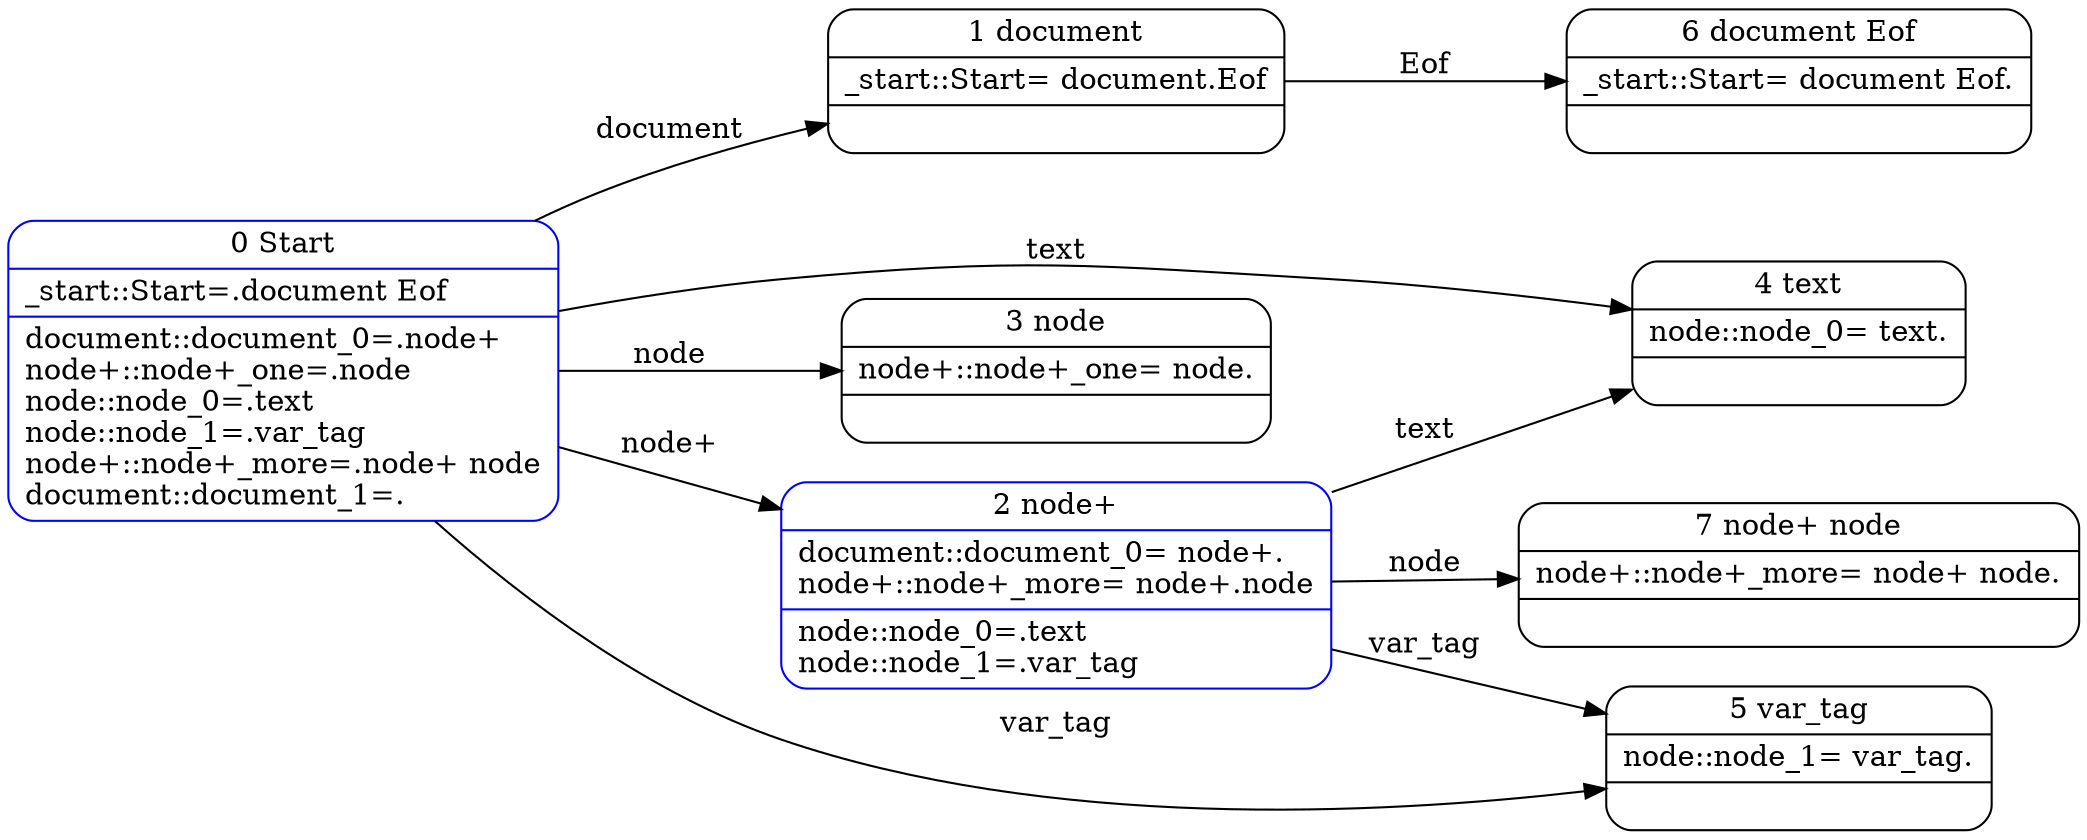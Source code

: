 digraph g {
rankdir=LR;
node[shape=Mrecord,height=0];
s0 [label="0 Start|_start::Start=.document Eof\l|document::document_0=.node+\lnode+::node+_one=.node\lnode::node_0=.text\lnode::node_1=.var_tag\lnode+::node+_more=.node+ node\ldocument::document_1=.\l",color=blue];
s0 -> s1 [label="document"];
s0 -> s2 [label="node+"];
s0 -> s3 [label="node"];
s0 -> s4 [label="text"];
s0 -> s5 [label="var_tag"];
s1 [label="1 document|_start::Start= document.Eof\l|"];
s1 -> s6 [label="Eof"];
s2 [label="2 node+|document::document_0= node+.\lnode+::node+_more= node+.node\l|node::node_0=.text\lnode::node_1=.var_tag\l",color=blue];
s2 -> s7 [label="node"];
s2 -> s4 [label="text"];
s2 -> s5 [label="var_tag"];
s3 [label="3 node|node+::node+_one= node.\l|"];
s4 [label="4 text|node::node_0= text.\l|"];
s5 [label="5 var_tag|node::node_1= var_tag.\l|"];
s6 [label="6 document Eof|_start::Start= document Eof.\l|"];
s7 [label="7 node+ node|node+::node+_more= node+ node.\l|"];
}
